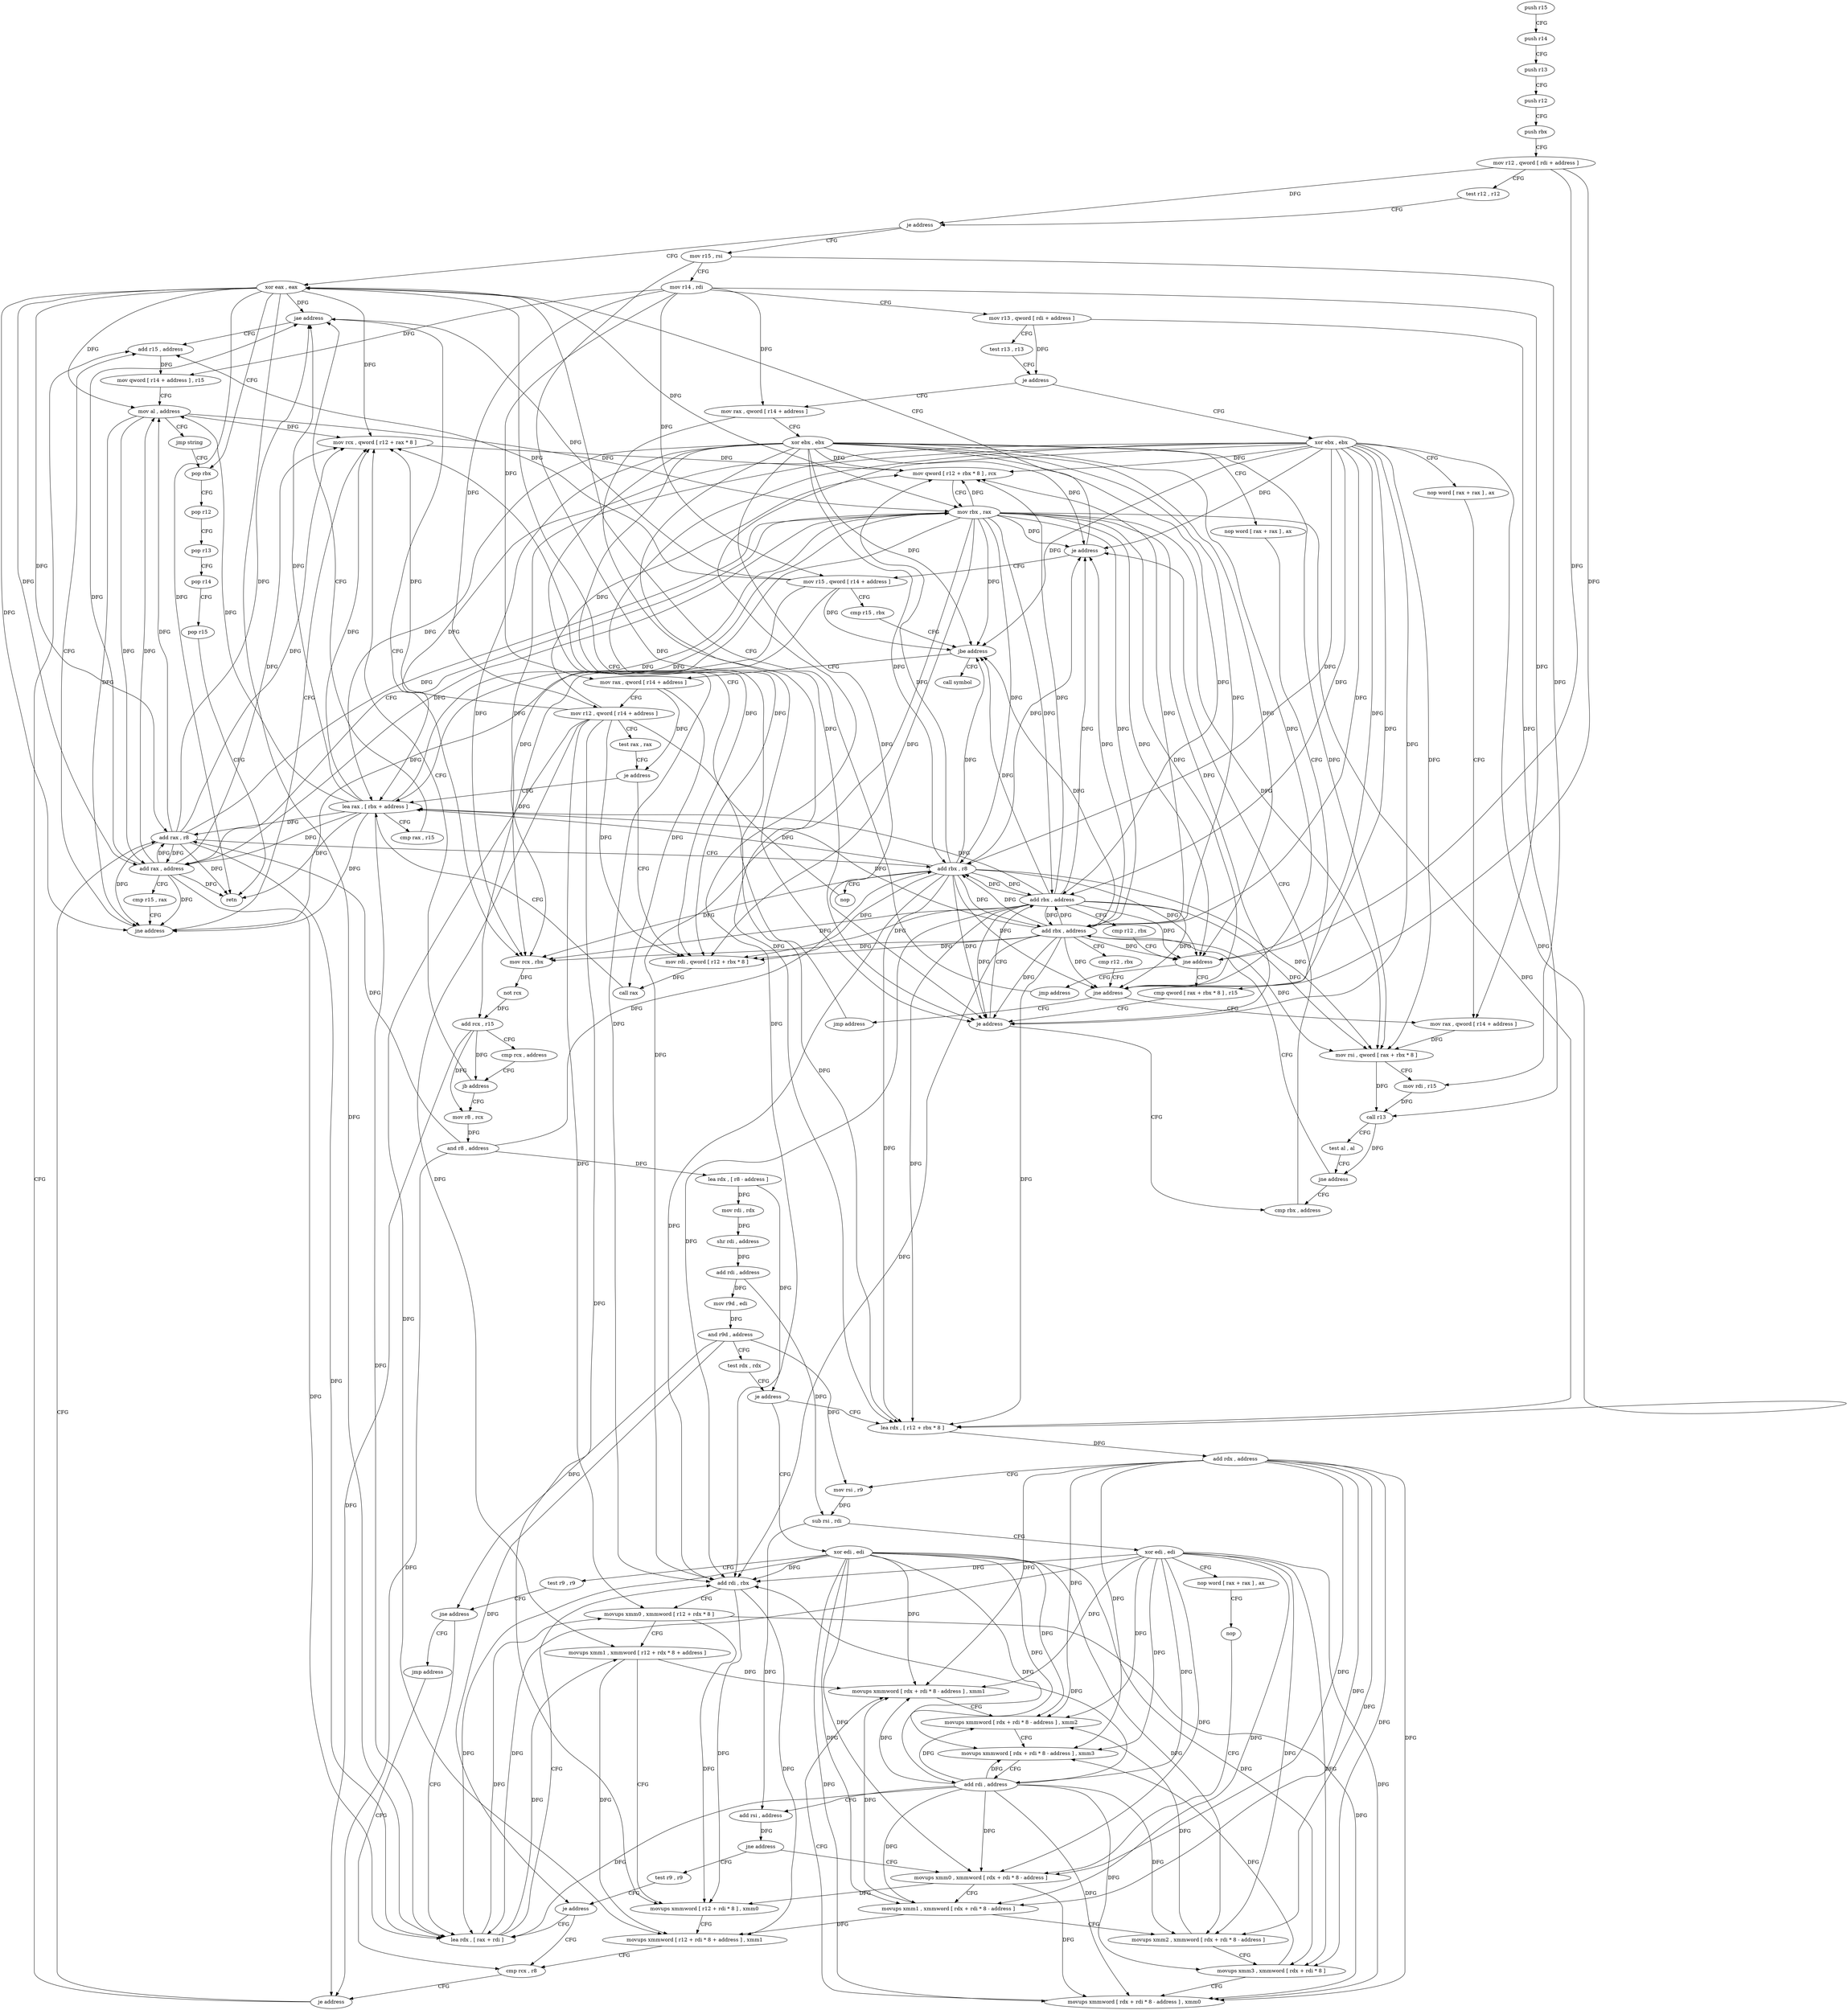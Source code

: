 digraph "func" {
"155952" [label = "push r15" ]
"155954" [label = "push r14" ]
"155956" [label = "push r13" ]
"155958" [label = "push r12" ]
"155960" [label = "push rbx" ]
"155961" [label = "mov r12 , qword [ rdi + address ]" ]
"155965" [label = "test r12 , r12" ]
"155968" [label = "je address" ]
"156336" [label = "xor eax , eax" ]
"155974" [label = "mov r15 , rsi" ]
"156338" [label = "pop rbx" ]
"155977" [label = "mov r14 , rdi" ]
"155980" [label = "mov r13 , qword [ rdi + address ]" ]
"155984" [label = "test r13 , r13" ]
"155987" [label = "je address" ]
"156032" [label = "mov rax , qword [ r14 + address ]" ]
"155989" [label = "xor ebx , ebx" ]
"156036" [label = "xor ebx , ebx" ]
"156038" [label = "nop word [ rax + rax ] , ax" ]
"156048" [label = "cmp qword [ rax + rbx * 8 ] , r15" ]
"155991" [label = "nop word [ rax + rax ] , ax" ]
"156000" [label = "mov rax , qword [ r14 + address ]" ]
"156068" [label = "cmp rbx , address" ]
"156072" [label = "je address" ]
"156078" [label = "mov r15 , qword [ r14 + address ]" ]
"156054" [label = "add rbx , address" ]
"156058" [label = "cmp r12 , rbx" ]
"156061" [label = "jne address" ]
"156063" [label = "jmp address" ]
"156018" [label = "add rbx , address" ]
"156022" [label = "cmp r12 , rbx" ]
"156025" [label = "jne address" ]
"156027" [label = "jmp address" ]
"156082" [label = "cmp r15 , rbx" ]
"156085" [label = "jbe address" ]
"156357" [label = "call symbol" ]
"156091" [label = "mov rax , qword [ r14 + address ]" ]
"156052" [label = "je address" ]
"156004" [label = "mov rsi , qword [ rax + rbx * 8 ]" ]
"156008" [label = "mov rdi , r15" ]
"156011" [label = "call r13" ]
"156014" [label = "test al , al" ]
"156016" [label = "jne address" ]
"156095" [label = "mov r12 , qword [ r14 + address ]" ]
"156099" [label = "test rax , rax" ]
"156102" [label = "je address" ]
"156110" [label = "lea rax , [ rbx + address ]" ]
"156104" [label = "mov rdi , qword [ r12 + rbx * 8 ]" ]
"156114" [label = "cmp rax , r15" ]
"156117" [label = "jae address" ]
"156324" [label = "add r15 , address" ]
"156123" [label = "mov rcx , rbx" ]
"156108" [label = "call rax" ]
"156328" [label = "mov qword [ r14 + address ] , r15" ]
"156332" [label = "mov al , address" ]
"156334" [label = "jmp string" ]
"156126" [label = "not rcx" ]
"156129" [label = "add rcx , r15" ]
"156132" [label = "cmp rcx , address" ]
"156136" [label = "jb address" ]
"156304" [label = "mov rcx , qword [ r12 + rax * 8 ]" ]
"156142" [label = "mov r8 , rcx" ]
"156339" [label = "pop r12" ]
"156341" [label = "pop r13" ]
"156343" [label = "pop r14" ]
"156345" [label = "pop r15" ]
"156347" [label = "retn" ]
"156308" [label = "mov qword [ r12 + rbx * 8 ] , rcx" ]
"156312" [label = "mov rbx , rax" ]
"156315" [label = "add rax , address" ]
"156319" [label = "cmp r15 , rax" ]
"156322" [label = "jne address" ]
"156145" [label = "and r8 , address" ]
"156149" [label = "lea rdx , [ r8 - address ]" ]
"156153" [label = "mov rdi , rdx" ]
"156156" [label = "shr rdi , address" ]
"156160" [label = "add rdi , address" ]
"156164" [label = "mov r9d , edi" ]
"156167" [label = "and r9d , address" ]
"156171" [label = "test rdx , rdx" ]
"156174" [label = "je address" ]
"156348" [label = "xor edi , edi" ]
"156180" [label = "lea rdx , [ r12 + rbx * 8 ]" ]
"156350" [label = "test r9 , r9" ]
"156353" [label = "jne address" ]
"156262" [label = "lea rdx , [ rax + rdi ]" ]
"156355" [label = "jmp address" ]
"156184" [label = "add rdx , address" ]
"156188" [label = "mov rsi , r9" ]
"156191" [label = "sub rsi , rdi" ]
"156194" [label = "xor edi , edi" ]
"156196" [label = "nop word [ rax + rax ] , ax" ]
"156206" [label = "nop" ]
"156208" [label = "movups xmm0 , xmmword [ rdx + rdi * 8 - address ]" ]
"156266" [label = "add rdi , rbx" ]
"156269" [label = "movups xmm0 , xmmword [ r12 + rdx * 8 ]" ]
"156274" [label = "movups xmm1 , xmmword [ r12 + rdx * 8 + address ]" ]
"156280" [label = "movups xmmword [ r12 + rdi * 8 ] , xmm0" ]
"156285" [label = "movups xmmword [ r12 + rdi * 8 + address ] , xmm1" ]
"156291" [label = "cmp rcx , r8" ]
"156213" [label = "movups xmm1 , xmmword [ rdx + rdi * 8 - address ]" ]
"156218" [label = "movups xmm2 , xmmword [ rdx + rdi * 8 - address ]" ]
"156223" [label = "movups xmm3 , xmmword [ rdx + rdi * 8 ]" ]
"156227" [label = "movups xmmword [ rdx + rdi * 8 - address ] , xmm0" ]
"156232" [label = "movups xmmword [ rdx + rdi * 8 - address ] , xmm1" ]
"156237" [label = "movups xmmword [ rdx + rdi * 8 - address ] , xmm2" ]
"156242" [label = "movups xmmword [ rdx + rdi * 8 - address ] , xmm3" ]
"156247" [label = "add rdi , address" ]
"156251" [label = "add rsi , address" ]
"156255" [label = "jne address" ]
"156257" [label = "test r9 , r9" ]
"156260" [label = "je address" ]
"156296" [label = "add rax , r8" ]
"156299" [label = "add rbx , r8" ]
"156302" [label = "nop" ]
"156294" [label = "je address" ]
"155952" -> "155954" [ label = "CFG" ]
"155954" -> "155956" [ label = "CFG" ]
"155956" -> "155958" [ label = "CFG" ]
"155958" -> "155960" [ label = "CFG" ]
"155960" -> "155961" [ label = "CFG" ]
"155961" -> "155965" [ label = "CFG" ]
"155961" -> "155968" [ label = "DFG" ]
"155961" -> "156061" [ label = "DFG" ]
"155961" -> "156025" [ label = "DFG" ]
"155965" -> "155968" [ label = "CFG" ]
"155968" -> "156336" [ label = "CFG" ]
"155968" -> "155974" [ label = "CFG" ]
"156336" -> "156338" [ label = "CFG" ]
"156336" -> "156347" [ label = "DFG" ]
"156336" -> "156117" [ label = "DFG" ]
"156336" -> "156332" [ label = "DFG" ]
"156336" -> "156304" [ label = "DFG" ]
"156336" -> "156312" [ label = "DFG" ]
"156336" -> "156315" [ label = "DFG" ]
"156336" -> "156322" [ label = "DFG" ]
"156336" -> "156262" [ label = "DFG" ]
"156336" -> "156296" [ label = "DFG" ]
"155974" -> "155977" [ label = "CFG" ]
"155974" -> "156052" [ label = "DFG" ]
"155974" -> "156008" [ label = "DFG" ]
"156338" -> "156339" [ label = "CFG" ]
"155977" -> "155980" [ label = "CFG" ]
"155977" -> "156032" [ label = "DFG" ]
"155977" -> "156000" [ label = "DFG" ]
"155977" -> "156078" [ label = "DFG" ]
"155977" -> "156091" [ label = "DFG" ]
"155977" -> "156095" [ label = "DFG" ]
"155977" -> "156328" [ label = "DFG" ]
"155980" -> "155984" [ label = "CFG" ]
"155980" -> "155987" [ label = "DFG" ]
"155980" -> "156011" [ label = "DFG" ]
"155984" -> "155987" [ label = "CFG" ]
"155987" -> "156032" [ label = "CFG" ]
"155987" -> "155989" [ label = "CFG" ]
"156032" -> "156036" [ label = "CFG" ]
"156032" -> "156052" [ label = "DFG" ]
"155989" -> "155991" [ label = "CFG" ]
"155989" -> "156052" [ label = "DFG" ]
"155989" -> "156004" [ label = "DFG" ]
"155989" -> "156072" [ label = "DFG" ]
"155989" -> "156054" [ label = "DFG" ]
"155989" -> "156061" [ label = "DFG" ]
"155989" -> "156018" [ label = "DFG" ]
"155989" -> "156025" [ label = "DFG" ]
"155989" -> "156085" [ label = "DFG" ]
"155989" -> "156110" [ label = "DFG" ]
"155989" -> "156104" [ label = "DFG" ]
"155989" -> "156123" [ label = "DFG" ]
"155989" -> "156308" [ label = "DFG" ]
"155989" -> "156180" [ label = "DFG" ]
"155989" -> "156266" [ label = "DFG" ]
"155989" -> "156299" [ label = "DFG" ]
"156036" -> "156038" [ label = "CFG" ]
"156036" -> "156052" [ label = "DFG" ]
"156036" -> "156004" [ label = "DFG" ]
"156036" -> "156072" [ label = "DFG" ]
"156036" -> "156054" [ label = "DFG" ]
"156036" -> "156061" [ label = "DFG" ]
"156036" -> "156018" [ label = "DFG" ]
"156036" -> "156025" [ label = "DFG" ]
"156036" -> "156085" [ label = "DFG" ]
"156036" -> "156110" [ label = "DFG" ]
"156036" -> "156104" [ label = "DFG" ]
"156036" -> "156123" [ label = "DFG" ]
"156036" -> "156308" [ label = "DFG" ]
"156036" -> "156180" [ label = "DFG" ]
"156036" -> "156266" [ label = "DFG" ]
"156036" -> "156299" [ label = "DFG" ]
"156038" -> "156048" [ label = "CFG" ]
"156048" -> "156052" [ label = "CFG" ]
"155991" -> "156000" [ label = "CFG" ]
"156000" -> "156004" [ label = "DFG" ]
"156068" -> "156072" [ label = "CFG" ]
"156072" -> "156336" [ label = "CFG" ]
"156072" -> "156078" [ label = "CFG" ]
"156078" -> "156082" [ label = "CFG" ]
"156078" -> "156085" [ label = "DFG" ]
"156078" -> "156117" [ label = "DFG" ]
"156078" -> "156324" [ label = "DFG" ]
"156078" -> "156129" [ label = "DFG" ]
"156078" -> "156322" [ label = "DFG" ]
"156054" -> "156058" [ label = "CFG" ]
"156054" -> "156004" [ label = "DFG" ]
"156054" -> "156072" [ label = "DFG" ]
"156054" -> "156052" [ label = "DFG" ]
"156054" -> "156061" [ label = "DFG" ]
"156054" -> "156018" [ label = "DFG" ]
"156054" -> "156025" [ label = "DFG" ]
"156054" -> "156085" [ label = "DFG" ]
"156054" -> "156110" [ label = "DFG" ]
"156054" -> "156104" [ label = "DFG" ]
"156054" -> "156123" [ label = "DFG" ]
"156054" -> "156308" [ label = "DFG" ]
"156054" -> "156180" [ label = "DFG" ]
"156054" -> "156266" [ label = "DFG" ]
"156054" -> "156299" [ label = "DFG" ]
"156058" -> "156061" [ label = "CFG" ]
"156061" -> "156048" [ label = "CFG" ]
"156061" -> "156063" [ label = "CFG" ]
"156063" -> "156336" [ label = "CFG" ]
"156018" -> "156022" [ label = "CFG" ]
"156018" -> "156004" [ label = "DFG" ]
"156018" -> "156072" [ label = "DFG" ]
"156018" -> "156054" [ label = "DFG" ]
"156018" -> "156061" [ label = "DFG" ]
"156018" -> "156052" [ label = "DFG" ]
"156018" -> "156025" [ label = "DFG" ]
"156018" -> "156085" [ label = "DFG" ]
"156018" -> "156110" [ label = "DFG" ]
"156018" -> "156104" [ label = "DFG" ]
"156018" -> "156123" [ label = "DFG" ]
"156018" -> "156308" [ label = "DFG" ]
"156018" -> "156180" [ label = "DFG" ]
"156018" -> "156266" [ label = "DFG" ]
"156018" -> "156299" [ label = "DFG" ]
"156022" -> "156025" [ label = "CFG" ]
"156025" -> "156000" [ label = "CFG" ]
"156025" -> "156027" [ label = "CFG" ]
"156027" -> "156336" [ label = "CFG" ]
"156082" -> "156085" [ label = "CFG" ]
"156085" -> "156357" [ label = "CFG" ]
"156085" -> "156091" [ label = "CFG" ]
"156091" -> "156095" [ label = "CFG" ]
"156091" -> "156102" [ label = "DFG" ]
"156091" -> "156108" [ label = "DFG" ]
"156052" -> "156068" [ label = "CFG" ]
"156052" -> "156054" [ label = "CFG" ]
"156004" -> "156008" [ label = "CFG" ]
"156004" -> "156011" [ label = "DFG" ]
"156008" -> "156011" [ label = "DFG" ]
"156011" -> "156014" [ label = "CFG" ]
"156011" -> "156016" [ label = "DFG" ]
"156014" -> "156016" [ label = "CFG" ]
"156016" -> "156068" [ label = "CFG" ]
"156016" -> "156018" [ label = "CFG" ]
"156095" -> "156099" [ label = "CFG" ]
"156095" -> "156104" [ label = "DFG" ]
"156095" -> "156304" [ label = "DFG" ]
"156095" -> "156308" [ label = "DFG" ]
"156095" -> "156180" [ label = "DFG" ]
"156095" -> "156269" [ label = "DFG" ]
"156095" -> "156274" [ label = "DFG" ]
"156095" -> "156280" [ label = "DFG" ]
"156095" -> "156285" [ label = "DFG" ]
"156099" -> "156102" [ label = "CFG" ]
"156102" -> "156110" [ label = "CFG" ]
"156102" -> "156104" [ label = "CFG" ]
"156110" -> "156114" [ label = "CFG" ]
"156110" -> "156347" [ label = "DFG" ]
"156110" -> "156117" [ label = "DFG" ]
"156110" -> "156332" [ label = "DFG" ]
"156110" -> "156304" [ label = "DFG" ]
"156110" -> "156312" [ label = "DFG" ]
"156110" -> "156315" [ label = "DFG" ]
"156110" -> "156322" [ label = "DFG" ]
"156110" -> "156262" [ label = "DFG" ]
"156110" -> "156296" [ label = "DFG" ]
"156104" -> "156108" [ label = "DFG" ]
"156114" -> "156117" [ label = "CFG" ]
"156117" -> "156324" [ label = "CFG" ]
"156117" -> "156123" [ label = "CFG" ]
"156324" -> "156328" [ label = "DFG" ]
"156123" -> "156126" [ label = "DFG" ]
"156108" -> "156110" [ label = "CFG" ]
"156328" -> "156332" [ label = "CFG" ]
"156332" -> "156334" [ label = "CFG" ]
"156332" -> "156304" [ label = "DFG" ]
"156332" -> "156312" [ label = "DFG" ]
"156332" -> "156315" [ label = "DFG" ]
"156332" -> "156322" [ label = "DFG" ]
"156334" -> "156338" [ label = "CFG" ]
"156126" -> "156129" [ label = "DFG" ]
"156129" -> "156132" [ label = "CFG" ]
"156129" -> "156136" [ label = "DFG" ]
"156129" -> "156142" [ label = "DFG" ]
"156129" -> "156294" [ label = "DFG" ]
"156132" -> "156136" [ label = "CFG" ]
"156136" -> "156304" [ label = "CFG" ]
"156136" -> "156142" [ label = "CFG" ]
"156304" -> "156308" [ label = "DFG" ]
"156142" -> "156145" [ label = "DFG" ]
"156339" -> "156341" [ label = "CFG" ]
"156341" -> "156343" [ label = "CFG" ]
"156343" -> "156345" [ label = "CFG" ]
"156345" -> "156347" [ label = "CFG" ]
"156308" -> "156312" [ label = "CFG" ]
"156312" -> "156315" [ label = "CFG" ]
"156312" -> "156004" [ label = "DFG" ]
"156312" -> "156072" [ label = "DFG" ]
"156312" -> "156054" [ label = "DFG" ]
"156312" -> "156061" [ label = "DFG" ]
"156312" -> "156018" [ label = "DFG" ]
"156312" -> "156025" [ label = "DFG" ]
"156312" -> "156085" [ label = "DFG" ]
"156312" -> "156110" [ label = "DFG" ]
"156312" -> "156104" [ label = "DFG" ]
"156312" -> "156123" [ label = "DFG" ]
"156312" -> "156052" [ label = "DFG" ]
"156312" -> "156308" [ label = "DFG" ]
"156312" -> "156180" [ label = "DFG" ]
"156312" -> "156266" [ label = "DFG" ]
"156312" -> "156299" [ label = "DFG" ]
"156315" -> "156319" [ label = "CFG" ]
"156315" -> "156332" [ label = "DFG" ]
"156315" -> "156304" [ label = "DFG" ]
"156315" -> "156312" [ label = "DFG" ]
"156315" -> "156347" [ label = "DFG" ]
"156315" -> "156117" [ label = "DFG" ]
"156315" -> "156322" [ label = "DFG" ]
"156315" -> "156262" [ label = "DFG" ]
"156315" -> "156296" [ label = "DFG" ]
"156319" -> "156322" [ label = "CFG" ]
"156322" -> "156304" [ label = "CFG" ]
"156322" -> "156324" [ label = "CFG" ]
"156145" -> "156149" [ label = "DFG" ]
"156145" -> "156294" [ label = "DFG" ]
"156145" -> "156296" [ label = "DFG" ]
"156145" -> "156299" [ label = "DFG" ]
"156149" -> "156153" [ label = "DFG" ]
"156149" -> "156174" [ label = "DFG" ]
"156153" -> "156156" [ label = "DFG" ]
"156156" -> "156160" [ label = "DFG" ]
"156160" -> "156164" [ label = "DFG" ]
"156160" -> "156191" [ label = "DFG" ]
"156164" -> "156167" [ label = "DFG" ]
"156167" -> "156171" [ label = "CFG" ]
"156167" -> "156353" [ label = "DFG" ]
"156167" -> "156188" [ label = "DFG" ]
"156167" -> "156260" [ label = "DFG" ]
"156171" -> "156174" [ label = "CFG" ]
"156174" -> "156348" [ label = "CFG" ]
"156174" -> "156180" [ label = "CFG" ]
"156348" -> "156350" [ label = "CFG" ]
"156348" -> "156262" [ label = "DFG" ]
"156348" -> "156266" [ label = "DFG" ]
"156348" -> "156208" [ label = "DFG" ]
"156348" -> "156213" [ label = "DFG" ]
"156348" -> "156218" [ label = "DFG" ]
"156348" -> "156223" [ label = "DFG" ]
"156348" -> "156227" [ label = "DFG" ]
"156348" -> "156232" [ label = "DFG" ]
"156348" -> "156237" [ label = "DFG" ]
"156348" -> "156242" [ label = "DFG" ]
"156348" -> "156247" [ label = "DFG" ]
"156180" -> "156184" [ label = "DFG" ]
"156350" -> "156353" [ label = "CFG" ]
"156353" -> "156262" [ label = "CFG" ]
"156353" -> "156355" [ label = "CFG" ]
"156262" -> "156266" [ label = "CFG" ]
"156262" -> "156269" [ label = "DFG" ]
"156262" -> "156274" [ label = "DFG" ]
"156355" -> "156291" [ label = "CFG" ]
"156184" -> "156188" [ label = "CFG" ]
"156184" -> "156208" [ label = "DFG" ]
"156184" -> "156213" [ label = "DFG" ]
"156184" -> "156218" [ label = "DFG" ]
"156184" -> "156223" [ label = "DFG" ]
"156184" -> "156227" [ label = "DFG" ]
"156184" -> "156232" [ label = "DFG" ]
"156184" -> "156237" [ label = "DFG" ]
"156184" -> "156242" [ label = "DFG" ]
"156188" -> "156191" [ label = "DFG" ]
"156191" -> "156194" [ label = "CFG" ]
"156191" -> "156251" [ label = "DFG" ]
"156194" -> "156196" [ label = "CFG" ]
"156194" -> "156262" [ label = "DFG" ]
"156194" -> "156266" [ label = "DFG" ]
"156194" -> "156208" [ label = "DFG" ]
"156194" -> "156213" [ label = "DFG" ]
"156194" -> "156218" [ label = "DFG" ]
"156194" -> "156223" [ label = "DFG" ]
"156194" -> "156227" [ label = "DFG" ]
"156194" -> "156232" [ label = "DFG" ]
"156194" -> "156237" [ label = "DFG" ]
"156194" -> "156242" [ label = "DFG" ]
"156194" -> "156247" [ label = "DFG" ]
"156196" -> "156206" [ label = "CFG" ]
"156206" -> "156208" [ label = "CFG" ]
"156208" -> "156213" [ label = "CFG" ]
"156208" -> "156280" [ label = "DFG" ]
"156208" -> "156227" [ label = "DFG" ]
"156266" -> "156269" [ label = "CFG" ]
"156266" -> "156280" [ label = "DFG" ]
"156266" -> "156285" [ label = "DFG" ]
"156269" -> "156274" [ label = "CFG" ]
"156269" -> "156280" [ label = "DFG" ]
"156269" -> "156227" [ label = "DFG" ]
"156274" -> "156280" [ label = "CFG" ]
"156274" -> "156285" [ label = "DFG" ]
"156274" -> "156232" [ label = "DFG" ]
"156280" -> "156285" [ label = "CFG" ]
"156285" -> "156291" [ label = "CFG" ]
"156291" -> "156294" [ label = "CFG" ]
"156213" -> "156218" [ label = "CFG" ]
"156213" -> "156285" [ label = "DFG" ]
"156213" -> "156232" [ label = "DFG" ]
"156218" -> "156223" [ label = "CFG" ]
"156218" -> "156237" [ label = "DFG" ]
"156223" -> "156227" [ label = "CFG" ]
"156223" -> "156242" [ label = "DFG" ]
"156227" -> "156232" [ label = "CFG" ]
"156232" -> "156237" [ label = "CFG" ]
"156237" -> "156242" [ label = "CFG" ]
"156242" -> "156247" [ label = "CFG" ]
"156247" -> "156251" [ label = "CFG" ]
"156247" -> "156262" [ label = "DFG" ]
"156247" -> "156208" [ label = "DFG" ]
"156247" -> "156213" [ label = "DFG" ]
"156247" -> "156218" [ label = "DFG" ]
"156247" -> "156223" [ label = "DFG" ]
"156247" -> "156266" [ label = "DFG" ]
"156247" -> "156227" [ label = "DFG" ]
"156247" -> "156232" [ label = "DFG" ]
"156247" -> "156237" [ label = "DFG" ]
"156247" -> "156242" [ label = "DFG" ]
"156251" -> "156255" [ label = "DFG" ]
"156255" -> "156208" [ label = "CFG" ]
"156255" -> "156257" [ label = "CFG" ]
"156257" -> "156260" [ label = "CFG" ]
"156260" -> "156291" [ label = "CFG" ]
"156260" -> "156262" [ label = "CFG" ]
"156296" -> "156299" [ label = "CFG" ]
"156296" -> "156332" [ label = "DFG" ]
"156296" -> "156304" [ label = "DFG" ]
"156296" -> "156312" [ label = "DFG" ]
"156296" -> "156315" [ label = "DFG" ]
"156296" -> "156322" [ label = "DFG" ]
"156296" -> "156347" [ label = "DFG" ]
"156296" -> "156117" [ label = "DFG" ]
"156296" -> "156262" [ label = "DFG" ]
"156299" -> "156302" [ label = "CFG" ]
"156299" -> "156004" [ label = "DFG" ]
"156299" -> "156072" [ label = "DFG" ]
"156299" -> "156054" [ label = "DFG" ]
"156299" -> "156061" [ label = "DFG" ]
"156299" -> "156018" [ label = "DFG" ]
"156299" -> "156025" [ label = "DFG" ]
"156299" -> "156085" [ label = "DFG" ]
"156299" -> "156110" [ label = "DFG" ]
"156299" -> "156104" [ label = "DFG" ]
"156299" -> "156123" [ label = "DFG" ]
"156299" -> "156180" [ label = "DFG" ]
"156299" -> "156266" [ label = "DFG" ]
"156299" -> "156052" [ label = "DFG" ]
"156299" -> "156308" [ label = "DFG" ]
"156302" -> "156304" [ label = "CFG" ]
"156294" -> "156324" [ label = "CFG" ]
"156294" -> "156296" [ label = "CFG" ]
}
